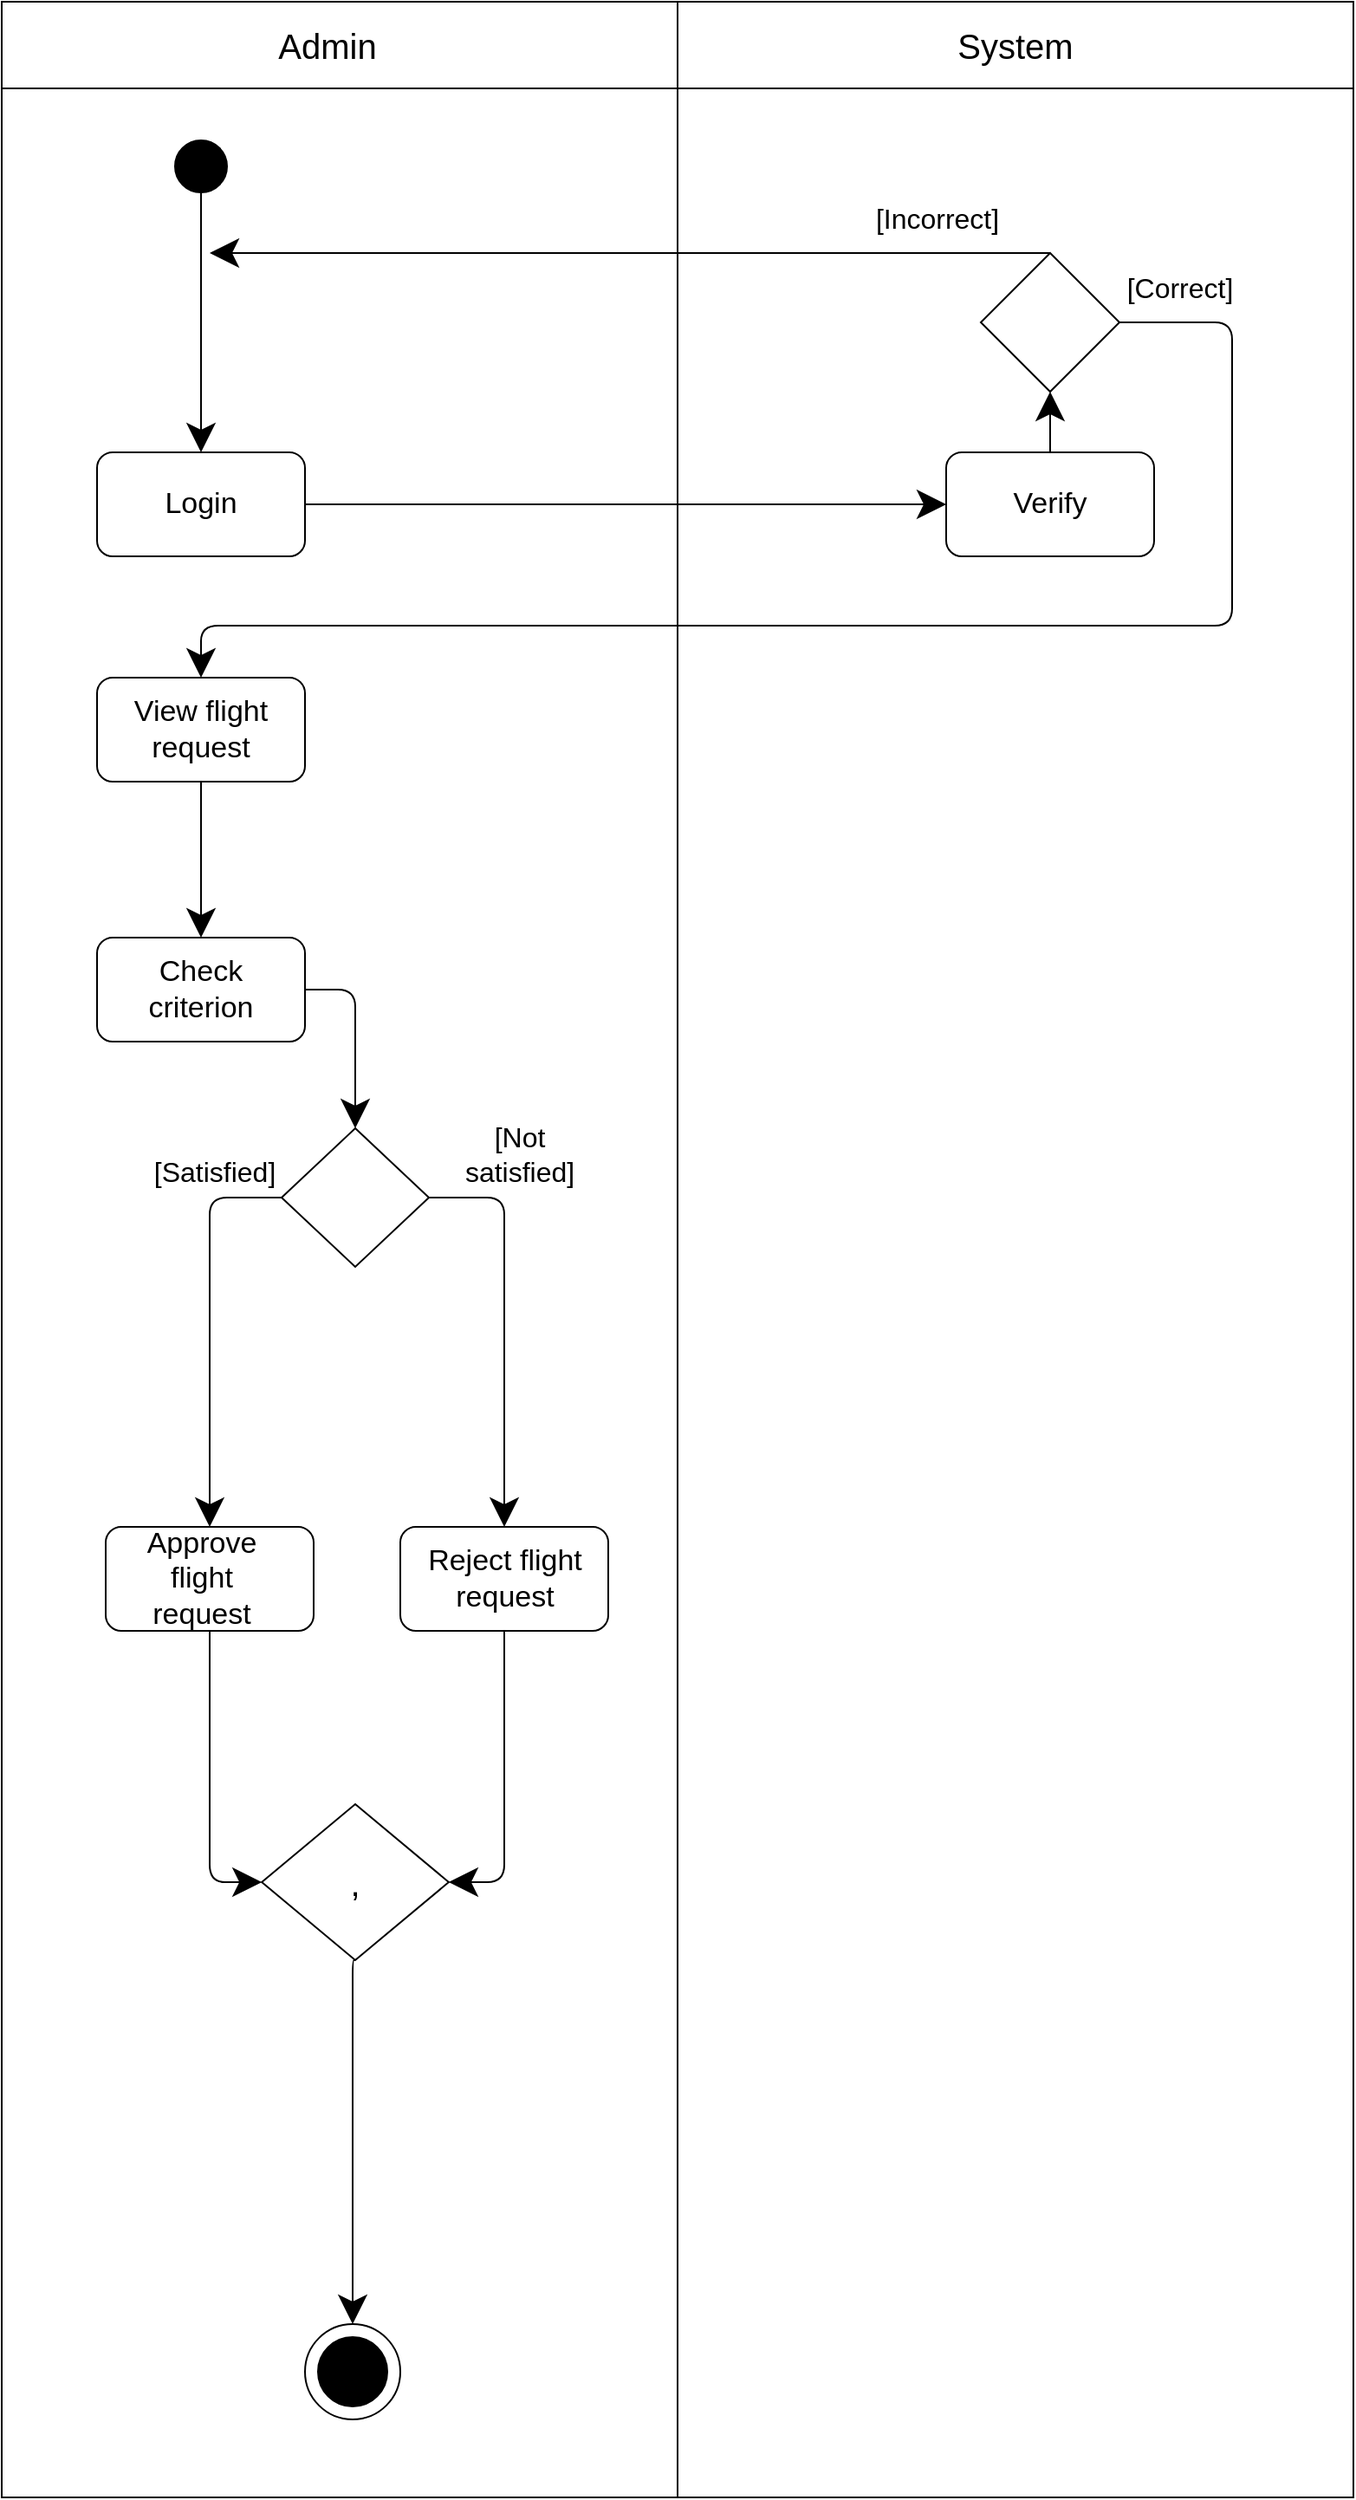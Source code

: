 <mxfile version="15.3.7" type="device"><diagram id="prtHgNgQTEPvFCAcTncT" name="Page-1"><mxGraphModel dx="1730" dy="2081" grid="1" gridSize="10" guides="1" tooltips="1" connect="1" arrows="1" fold="1" page="1" pageScale="1" pageWidth="827" pageHeight="1169" math="0" shadow="0"><root><mxCell id="0"/><mxCell id="1" parent="0"/><mxCell id="NTLRXe1wdx67lnpZ6zpN-3" value="" style="rounded=0;whiteSpace=wrap;html=1;hachureGap=4;pointerEvents=0;" parent="1" vertex="1"><mxGeometry x="160" y="-80" width="390" height="1440" as="geometry"/></mxCell><mxCell id="NTLRXe1wdx67lnpZ6zpN-4" value="" style="ellipse;whiteSpace=wrap;html=1;hachureGap=4;pointerEvents=0;fillColor=#000000;" parent="1" vertex="1"><mxGeometry x="260" width="30" height="30" as="geometry"/></mxCell><mxCell id="NTLRXe1wdx67lnpZ6zpN-13" value="" style="rounded=0;whiteSpace=wrap;html=1;hachureGap=4;pointerEvents=0;fontSize=20;fillColor=#FFFFFF;" parent="1" vertex="1"><mxGeometry x="160" y="-80" width="390" height="50" as="geometry"/></mxCell><mxCell id="NTLRXe1wdx67lnpZ6zpN-19" value="Admin" style="text;html=1;strokeColor=none;fillColor=none;align=center;verticalAlign=middle;whiteSpace=wrap;rounded=0;hachureGap=4;pointerEvents=0;fontSize=20;" parent="1" vertex="1"><mxGeometry x="312.5" y="-65" width="70" height="20" as="geometry"/></mxCell><mxCell id="NTLRXe1wdx67lnpZ6zpN-22" value="" style="rounded=1;whiteSpace=wrap;html=1;hachureGap=4;pointerEvents=0;fontSize=20;fillColor=#FFFFFF;" parent="1" vertex="1"><mxGeometry x="215" y="180" width="120" height="60" as="geometry"/></mxCell><mxCell id="NTLRXe1wdx67lnpZ6zpN-23" value="Login" style="text;html=1;strokeColor=none;fillColor=none;align=center;verticalAlign=middle;whiteSpace=wrap;rounded=0;hachureGap=4;pointerEvents=0;fontSize=17;" parent="1" vertex="1"><mxGeometry x="250" y="200" width="50" height="20" as="geometry"/></mxCell><mxCell id="NTLRXe1wdx67lnpZ6zpN-34" value="" style="rounded=1;whiteSpace=wrap;html=1;hachureGap=4;pointerEvents=0;fontSize=20;fillColor=#FFFFFF;" parent="1" vertex="1"><mxGeometry x="215" y="310" width="120" height="60" as="geometry"/></mxCell><mxCell id="NTLRXe1wdx67lnpZ6zpN-36" value="View flight request" style="text;html=1;strokeColor=none;fillColor=none;align=center;verticalAlign=middle;whiteSpace=wrap;rounded=0;hachureGap=4;pointerEvents=0;fontSize=17;" parent="1" vertex="1"><mxGeometry x="220" y="320" width="110" height="40" as="geometry"/></mxCell><mxCell id="NTLRXe1wdx67lnpZ6zpN-44" value="" style="edgeStyle=segmentEdgeStyle;endArrow=classic;html=1;startSize=14;endSize=14;sourcePerimeterSpacing=8;targetPerimeterSpacing=8;exitX=0.5;exitY=1;exitDx=0;exitDy=0;entryX=0.5;entryY=0;entryDx=0;entryDy=0;" parent="1" source="NTLRXe1wdx67lnpZ6zpN-4" target="NTLRXe1wdx67lnpZ6zpN-22" edge="1"><mxGeometry width="50" height="50" relative="1" as="geometry"><mxPoint x="400" y="280" as="sourcePoint"/><mxPoint x="450" y="230" as="targetPoint"/><Array as="points"><mxPoint x="275" y="140"/><mxPoint x="275" y="140"/></Array></mxGeometry></mxCell><mxCell id="NTLRXe1wdx67lnpZ6zpN-54" value="" style="edgeStyle=segmentEdgeStyle;endArrow=classic;html=1;startSize=14;endSize=14;sourcePerimeterSpacing=8;targetPerimeterSpacing=8;fontSize=15;exitX=0.5;exitY=1;exitDx=0;exitDy=0;entryX=0.5;entryY=0;entryDx=0;entryDy=0;" parent="1" source="NTLRXe1wdx67lnpZ6zpN-34" edge="1" target="YSCifff1dFGtRg9ijnaE-18"><mxGeometry width="50" height="50" relative="1" as="geometry"><mxPoint x="400" y="440" as="sourcePoint"/><mxPoint x="275" y="450" as="targetPoint"/></mxGeometry></mxCell><mxCell id="NTLRXe1wdx67lnpZ6zpN-58" value="" style="rhombus;whiteSpace=wrap;html=1;hachureGap=4;pointerEvents=0;fontSize=20;fillColor=#FFFFFF;rounded=0;strokeColor=default;" parent="1" vertex="1"><mxGeometry x="321.5" y="570" width="85" height="80" as="geometry"/></mxCell><mxCell id="NTLRXe1wdx67lnpZ6zpN-60" value="" style="rounded=1;whiteSpace=wrap;html=1;hachureGap=4;pointerEvents=0;fontSize=20;fillColor=#FFFFFF;" parent="1" vertex="1"><mxGeometry x="220" y="800" width="120" height="60" as="geometry"/></mxCell><mxCell id="NTLRXe1wdx67lnpZ6zpN-62" value="[Satisfied]" style="text;html=1;strokeColor=none;fillColor=none;align=center;verticalAlign=middle;whiteSpace=wrap;rounded=0;hachureGap=4;pointerEvents=0;fontSize=16;" parent="1" vertex="1"><mxGeometry x="252.5" y="585" width="60" height="20" as="geometry"/></mxCell><mxCell id="NTLRXe1wdx67lnpZ6zpN-65" value="" style="rounded=1;whiteSpace=wrap;html=1;hachureGap=4;pointerEvents=0;fontSize=20;fillColor=#FFFFFF;" parent="1" vertex="1"><mxGeometry x="390" y="800" width="120" height="60" as="geometry"/></mxCell><mxCell id="NTLRXe1wdx67lnpZ6zpN-68" value="[Not satisfied]" style="text;html=1;strokeColor=none;fillColor=none;align=center;verticalAlign=middle;whiteSpace=wrap;rounded=0;hachureGap=4;pointerEvents=0;fontSize=16;" parent="1" vertex="1"><mxGeometry x="428.75" y="575" width="60" height="20" as="geometry"/></mxCell><mxCell id="NTLRXe1wdx67lnpZ6zpN-69" value="" style="rounded=0;whiteSpace=wrap;html=1;hachureGap=4;pointerEvents=0;" parent="1" vertex="1"><mxGeometry x="550" y="-80" width="390" height="1440" as="geometry"/></mxCell><mxCell id="NTLRXe1wdx67lnpZ6zpN-71" value="" style="rounded=0;whiteSpace=wrap;html=1;hachureGap=4;pointerEvents=0;fontSize=20;fillColor=#FFFFFF;" parent="1" vertex="1"><mxGeometry x="550" y="-80" width="390" height="50" as="geometry"/></mxCell><mxCell id="NTLRXe1wdx67lnpZ6zpN-72" value="System" style="text;html=1;strokeColor=none;fillColor=none;align=center;verticalAlign=middle;whiteSpace=wrap;rounded=0;hachureGap=4;pointerEvents=0;fontSize=20;" parent="1" vertex="1"><mxGeometry x="710" y="-65" width="70" height="20" as="geometry"/></mxCell><mxCell id="NTLRXe1wdx67lnpZ6zpN-73" value="" style="rhombus;whiteSpace=wrap;html=1;hachureGap=4;pointerEvents=0;fontSize=20;fillColor=#FFFFFF;rounded=0;strokeColor=default;" parent="1" vertex="1"><mxGeometry x="725" y="65" width="80" height="80" as="geometry"/></mxCell><mxCell id="NTLRXe1wdx67lnpZ6zpN-76" value="[Correct]" style="text;html=1;strokeColor=none;fillColor=none;align=center;verticalAlign=middle;whiteSpace=wrap;rounded=0;hachureGap=4;pointerEvents=0;fontSize=16;" parent="1" vertex="1"><mxGeometry x="805" y="70" width="70" height="30" as="geometry"/></mxCell><mxCell id="NTLRXe1wdx67lnpZ6zpN-79" value="[Incorrect]" style="text;html=1;strokeColor=none;fillColor=none;align=center;verticalAlign=middle;whiteSpace=wrap;rounded=0;hachureGap=4;pointerEvents=0;fontSize=16;" parent="1" vertex="1"><mxGeometry x="665" y="30" width="70" height="30" as="geometry"/></mxCell><mxCell id="NTLRXe1wdx67lnpZ6zpN-80" value="," style="rhombus;whiteSpace=wrap;html=1;hachureGap=4;pointerEvents=0;fontSize=20;fillColor=#FFFFFF;rounded=0;strokeColor=default;" parent="1" vertex="1"><mxGeometry x="310.07" y="960" width="107.87" height="90" as="geometry"/></mxCell><mxCell id="NTLRXe1wdx67lnpZ6zpN-91" value="" style="ellipse;whiteSpace=wrap;html=1;aspect=fixed;rounded=0;hachureGap=4;pointerEvents=0;fontSize=16;" parent="1" vertex="1"><mxGeometry x="335" y="1260" width="55" height="55" as="geometry"/></mxCell><mxCell id="NTLRXe1wdx67lnpZ6zpN-92" value="" style="ellipse;whiteSpace=wrap;html=1;aspect=fixed;rounded=0;hachureGap=4;pointerEvents=0;fontSize=16;fontColor=#000000;fillColor=#000000;" parent="1" vertex="1"><mxGeometry x="342.5" y="1267.5" width="40" height="40" as="geometry"/></mxCell><mxCell id="YSCifff1dFGtRg9ijnaE-1" value="" style="rounded=1;whiteSpace=wrap;html=1;hachureGap=4;pointerEvents=0;fontSize=20;fillColor=#FFFFFF;" vertex="1" parent="1"><mxGeometry x="705" y="180" width="120" height="60" as="geometry"/></mxCell><mxCell id="YSCifff1dFGtRg9ijnaE-6" value="Verify" style="text;html=1;strokeColor=none;fillColor=none;align=center;verticalAlign=middle;whiteSpace=wrap;rounded=0;hachureGap=4;pointerEvents=0;fontSize=17;" vertex="1" parent="1"><mxGeometry x="735" y="200" width="60" height="20" as="geometry"/></mxCell><mxCell id="YSCifff1dFGtRg9ijnaE-8" value="" style="edgeStyle=segmentEdgeStyle;endArrow=classic;html=1;targetPerimeterSpacing=8;endSize=14;sourcePerimeterSpacing=8;startSize=14;exitX=1;exitY=0.5;exitDx=0;exitDy=0;entryX=0;entryY=0.5;entryDx=0;entryDy=0;" edge="1" parent="1" source="NTLRXe1wdx67lnpZ6zpN-22" target="YSCifff1dFGtRg9ijnaE-1"><mxGeometry width="50" height="50" relative="1" as="geometry"><mxPoint x="520" y="280" as="sourcePoint"/><mxPoint x="570" y="230" as="targetPoint"/></mxGeometry></mxCell><mxCell id="YSCifff1dFGtRg9ijnaE-9" value="" style="edgeStyle=segmentEdgeStyle;endArrow=classic;html=1;startSize=14;endSize=14;sourcePerimeterSpacing=8;targetPerimeterSpacing=8;exitX=0.5;exitY=0;exitDx=0;exitDy=0;entryX=0.5;entryY=1;entryDx=0;entryDy=0;" edge="1" parent="1" source="YSCifff1dFGtRg9ijnaE-1" target="NTLRXe1wdx67lnpZ6zpN-73"><mxGeometry width="50" height="50" relative="1" as="geometry"><mxPoint x="520" y="280" as="sourcePoint"/><mxPoint x="570" y="230" as="targetPoint"/></mxGeometry></mxCell><mxCell id="YSCifff1dFGtRg9ijnaE-10" value="" style="edgeStyle=segmentEdgeStyle;endArrow=classic;html=1;startSize=14;endSize=14;sourcePerimeterSpacing=8;targetPerimeterSpacing=8;exitX=0.5;exitY=0;exitDx=0;exitDy=0;" edge="1" parent="1" source="NTLRXe1wdx67lnpZ6zpN-73"><mxGeometry width="50" height="50" relative="1" as="geometry"><mxPoint x="520" y="280" as="sourcePoint"/><mxPoint x="280" y="65" as="targetPoint"/></mxGeometry></mxCell><mxCell id="YSCifff1dFGtRg9ijnaE-11" value="" style="edgeStyle=segmentEdgeStyle;endArrow=classic;html=1;startSize=14;endSize=14;sourcePerimeterSpacing=8;targetPerimeterSpacing=8;exitX=1;exitY=0.5;exitDx=0;exitDy=0;entryX=0.5;entryY=0;entryDx=0;entryDy=0;" edge="1" parent="1" source="NTLRXe1wdx67lnpZ6zpN-73" target="NTLRXe1wdx67lnpZ6zpN-34"><mxGeometry width="50" height="50" relative="1" as="geometry"><mxPoint x="520" y="280" as="sourcePoint"/><mxPoint x="570" y="230" as="targetPoint"/><Array as="points"><mxPoint x="870" y="105"/><mxPoint x="870" y="280"/><mxPoint x="275" y="280"/></Array></mxGeometry></mxCell><mxCell id="YSCifff1dFGtRg9ijnaE-13" value="&lt;div style=&quot;font-size: 17px;&quot;&gt;Reject flight request&lt;br style=&quot;font-size: 17px;&quot;&gt;&lt;/div&gt;" style="text;html=1;strokeColor=none;fillColor=none;align=center;verticalAlign=middle;whiteSpace=wrap;rounded=0;hachureGap=4;pointerEvents=0;fontSize=17;" vertex="1" parent="1"><mxGeometry x="403.5" y="810" width="93" height="40" as="geometry"/></mxCell><mxCell id="YSCifff1dFGtRg9ijnaE-14" value="&lt;div style=&quot;font-size: 17px;&quot;&gt;Approve&lt;/div&gt;&lt;div style=&quot;font-size: 17px;&quot;&gt;flight request&lt;br style=&quot;font-size: 17px;&quot;&gt;&lt;/div&gt;" style="text;html=1;strokeColor=none;fillColor=none;align=center;verticalAlign=middle;whiteSpace=wrap;rounded=0;hachureGap=4;pointerEvents=0;fontSize=17;" vertex="1" parent="1"><mxGeometry x="228.5" y="810" width="93" height="40" as="geometry"/></mxCell><mxCell id="YSCifff1dFGtRg9ijnaE-18" value="" style="rounded=1;whiteSpace=wrap;html=1;hachureGap=4;pointerEvents=0;fontSize=20;fillColor=#FFFFFF;" vertex="1" parent="1"><mxGeometry x="215" y="460" width="120" height="60" as="geometry"/></mxCell><mxCell id="YSCifff1dFGtRg9ijnaE-20" value="&lt;div style=&quot;font-size: 17px;&quot;&gt;Check&lt;/div&gt;&lt;div style=&quot;font-size: 17px;&quot;&gt;criterion&lt;br style=&quot;font-size: 17px;&quot;&gt;&lt;/div&gt;" style="text;html=1;strokeColor=none;fillColor=none;align=center;verticalAlign=middle;whiteSpace=wrap;rounded=0;hachureGap=4;pointerEvents=0;fontSize=17;" vertex="1" parent="1"><mxGeometry x="245" y="480" width="60" height="20" as="geometry"/></mxCell><mxCell id="YSCifff1dFGtRg9ijnaE-21" value="" style="edgeStyle=segmentEdgeStyle;endArrow=classic;html=1;startSize=14;endSize=14;sourcePerimeterSpacing=8;targetPerimeterSpacing=8;exitX=1;exitY=0.5;exitDx=0;exitDy=0;entryX=0.5;entryY=0;entryDx=0;entryDy=0;" edge="1" parent="1" source="YSCifff1dFGtRg9ijnaE-18" target="NTLRXe1wdx67lnpZ6zpN-58"><mxGeometry width="50" height="50" relative="1" as="geometry"><mxPoint x="560" y="590" as="sourcePoint"/><mxPoint x="610" y="540" as="targetPoint"/></mxGeometry></mxCell><mxCell id="YSCifff1dFGtRg9ijnaE-22" value="" style="edgeStyle=segmentEdgeStyle;endArrow=classic;html=1;startSize=14;endSize=14;sourcePerimeterSpacing=8;targetPerimeterSpacing=8;exitX=0;exitY=0.5;exitDx=0;exitDy=0;entryX=0.5;entryY=0;entryDx=0;entryDy=0;" edge="1" parent="1" source="NTLRXe1wdx67lnpZ6zpN-58" target="NTLRXe1wdx67lnpZ6zpN-60"><mxGeometry width="50" height="50" relative="1" as="geometry"><mxPoint x="560" y="590" as="sourcePoint"/><mxPoint x="610" y="540" as="targetPoint"/></mxGeometry></mxCell><mxCell id="YSCifff1dFGtRg9ijnaE-23" value="" style="edgeStyle=segmentEdgeStyle;endArrow=classic;html=1;startSize=14;endSize=14;sourcePerimeterSpacing=8;targetPerimeterSpacing=8;exitX=1;exitY=0.5;exitDx=0;exitDy=0;entryX=0.5;entryY=0;entryDx=0;entryDy=0;" edge="1" parent="1" source="NTLRXe1wdx67lnpZ6zpN-58" target="NTLRXe1wdx67lnpZ6zpN-65"><mxGeometry width="50" height="50" relative="1" as="geometry"><mxPoint x="560" y="590" as="sourcePoint"/><mxPoint x="610" y="540" as="targetPoint"/></mxGeometry></mxCell><mxCell id="YSCifff1dFGtRg9ijnaE-27" value="" style="edgeStyle=segmentEdgeStyle;endArrow=classic;html=1;fontSize=16;startSize=14;endSize=14;sourcePerimeterSpacing=8;targetPerimeterSpacing=8;exitX=0.5;exitY=1;exitDx=0;exitDy=0;entryX=0.5;entryY=0;entryDx=0;entryDy=0;" edge="1" parent="1" source="NTLRXe1wdx67lnpZ6zpN-80" target="NTLRXe1wdx67lnpZ6zpN-91"><mxGeometry width="50" height="50" relative="1" as="geometry"><mxPoint x="560" y="1060" as="sourcePoint"/><mxPoint x="610" y="1010" as="targetPoint"/></mxGeometry></mxCell><mxCell id="YSCifff1dFGtRg9ijnaE-30" value="" style="edgeStyle=segmentEdgeStyle;endArrow=classic;html=1;fontSize=16;startSize=14;endSize=14;sourcePerimeterSpacing=8;targetPerimeterSpacing=8;exitX=0.5;exitY=1;exitDx=0;exitDy=0;entryX=1;entryY=0.5;entryDx=0;entryDy=0;" edge="1" parent="1" source="NTLRXe1wdx67lnpZ6zpN-65" target="NTLRXe1wdx67lnpZ6zpN-80"><mxGeometry width="50" height="50" relative="1" as="geometry"><mxPoint x="570" y="1000" as="sourcePoint"/><mxPoint x="450" y="1090" as="targetPoint"/><Array as="points"><mxPoint x="450" y="1005"/></Array></mxGeometry></mxCell><mxCell id="YSCifff1dFGtRg9ijnaE-31" value="" style="edgeStyle=segmentEdgeStyle;endArrow=classic;html=1;fontSize=16;startSize=14;endSize=14;sourcePerimeterSpacing=8;targetPerimeterSpacing=8;exitX=0.5;exitY=1;exitDx=0;exitDy=0;entryX=0;entryY=0.5;entryDx=0;entryDy=0;" edge="1" parent="1" source="NTLRXe1wdx67lnpZ6zpN-60" target="NTLRXe1wdx67lnpZ6zpN-80"><mxGeometry width="50" height="50" relative="1" as="geometry"><mxPoint x="570" y="920" as="sourcePoint"/><mxPoint x="280" y="1000" as="targetPoint"/><Array as="points"><mxPoint x="280" y="1005"/></Array></mxGeometry></mxCell></root></mxGraphModel></diagram></mxfile>